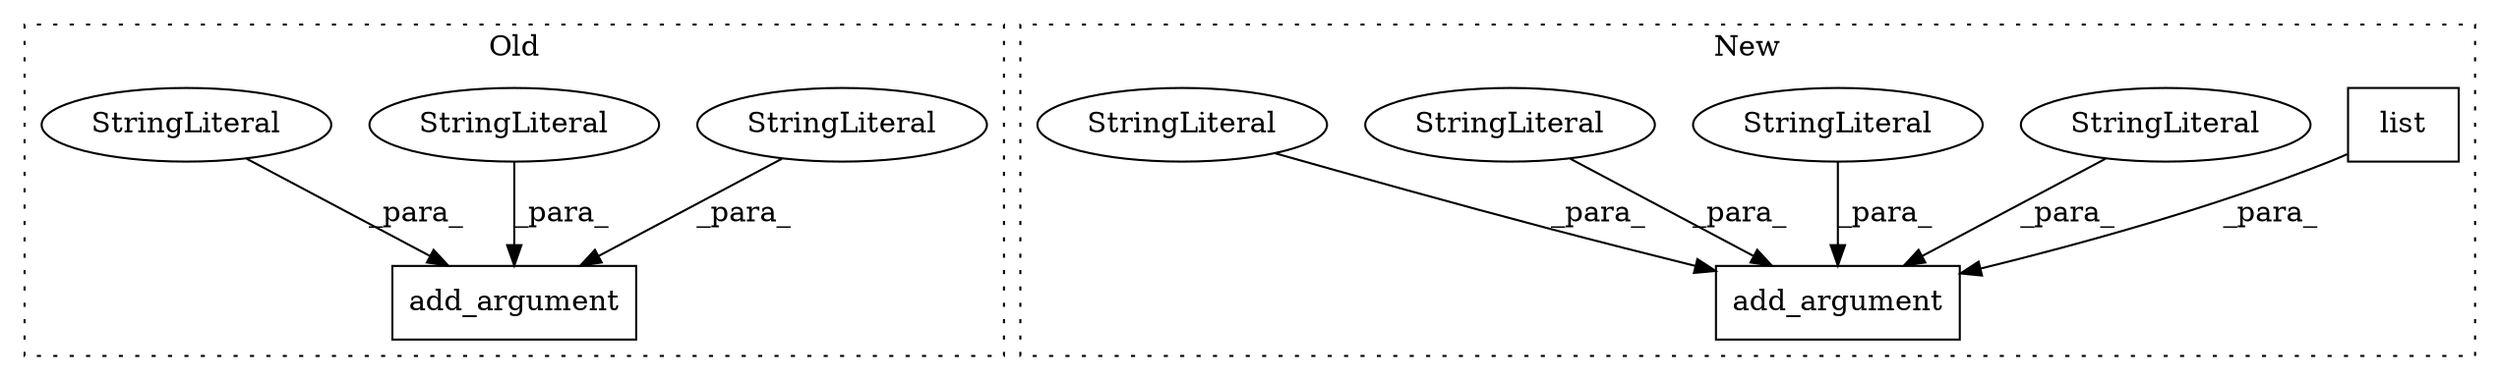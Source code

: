 digraph G {
subgraph cluster0 {
1 [label="add_argument" a="32" s="5593,5818" l="13,1" shape="box"];
3 [label="StringLiteral" a="45" s="5639" l="164" shape="ellipse"];
8 [label="StringLiteral" a="45" s="5606" l="29" shape="ellipse"];
9 [label="StringLiteral" a="45" s="5636" l="2" shape="ellipse"];
label = "Old";
style="dotted";
}
subgraph cluster1 {
2 [label="list" a="32" s="5881,5910" l="5,1" shape="box"];
4 [label="add_argument" a="32" s="5663,5917" l="13,1" shape="box"];
5 [label="StringLiteral" a="45" s="5912" l="5" shape="ellipse"];
6 [label="StringLiteral" a="45" s="5705" l="10" shape="ellipse"];
7 [label="StringLiteral" a="45" s="5676" l="28" shape="ellipse"];
10 [label="StringLiteral" a="45" s="5716" l="164" shape="ellipse"];
label = "New";
style="dotted";
}
2 -> 4 [label="_para_"];
3 -> 1 [label="_para_"];
5 -> 4 [label="_para_"];
6 -> 4 [label="_para_"];
7 -> 4 [label="_para_"];
8 -> 1 [label="_para_"];
9 -> 1 [label="_para_"];
10 -> 4 [label="_para_"];
}